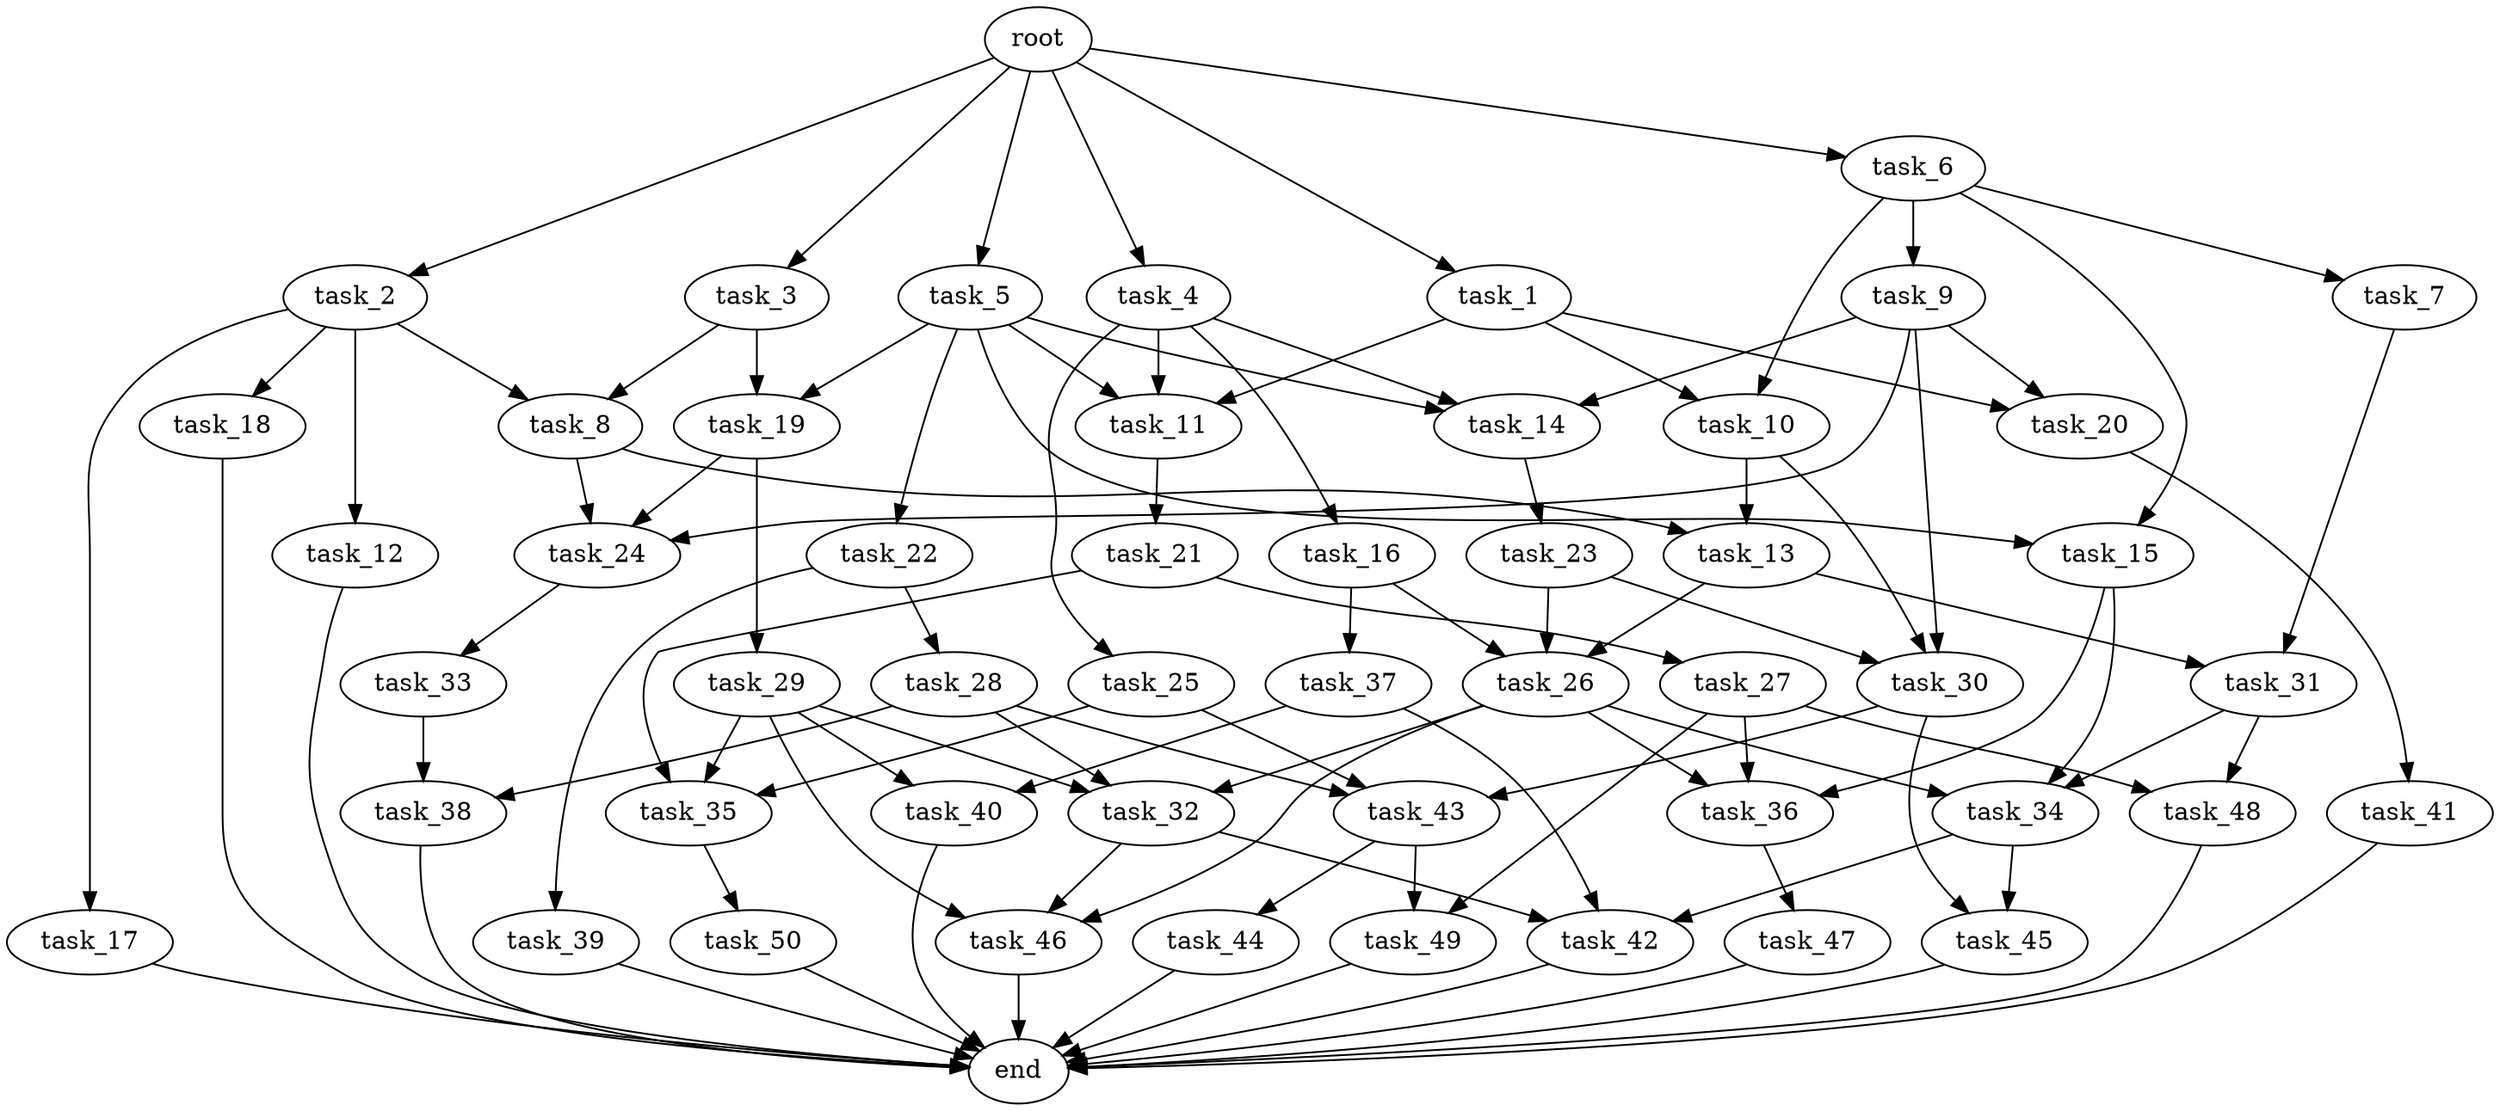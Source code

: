 digraph G {
  root [size="0.000000e+00"];
  task_1 [size="8.519666e+10"];
  task_2 [size="5.869229e+10"];
  task_3 [size="8.680866e+10"];
  task_4 [size="9.855675e+09"];
  task_5 [size="3.433608e+10"];
  task_6 [size="8.708356e+10"];
  task_7 [size="3.651932e+10"];
  task_8 [size="4.670912e+10"];
  task_9 [size="4.188608e+10"];
  task_10 [size="5.279137e+10"];
  task_11 [size="5.259959e+10"];
  task_12 [size="7.238451e+10"];
  task_13 [size="3.366098e+10"];
  task_14 [size="3.385139e+10"];
  task_15 [size="4.111458e+09"];
  task_16 [size="5.373224e+09"];
  task_17 [size="5.133507e+10"];
  task_18 [size="5.752300e+10"];
  task_19 [size="7.279580e+10"];
  task_20 [size="8.524067e+10"];
  task_21 [size="6.206136e+10"];
  task_22 [size="8.449816e+10"];
  task_23 [size="2.618756e+10"];
  task_24 [size="5.018578e+10"];
  task_25 [size="3.877418e+10"];
  task_26 [size="6.752396e+10"];
  task_27 [size="3.386503e+10"];
  task_28 [size="8.245747e+10"];
  task_29 [size="7.622308e+10"];
  task_30 [size="5.125475e+10"];
  task_31 [size="2.817967e+10"];
  task_32 [size="7.394771e+10"];
  task_33 [size="8.847867e+10"];
  task_34 [size="8.453222e+10"];
  task_35 [size="7.371205e+10"];
  task_36 [size="5.104700e+10"];
  task_37 [size="1.363167e+10"];
  task_38 [size="2.553821e+10"];
  task_39 [size="4.072812e+10"];
  task_40 [size="2.905518e+10"];
  task_41 [size="2.374034e+10"];
  task_42 [size="3.325029e+10"];
  task_43 [size="4.436754e+10"];
  task_44 [size="8.506887e+10"];
  task_45 [size="5.957001e+10"];
  task_46 [size="3.611758e+10"];
  task_47 [size="7.838759e+10"];
  task_48 [size="6.013742e+10"];
  task_49 [size="7.999434e+10"];
  task_50 [size="9.341622e+10"];
  end [size="0.000000e+00"];

  root -> task_1 [size="1.000000e-12"];
  root -> task_2 [size="1.000000e-12"];
  root -> task_3 [size="1.000000e-12"];
  root -> task_4 [size="1.000000e-12"];
  root -> task_5 [size="1.000000e-12"];
  root -> task_6 [size="1.000000e-12"];
  task_1 -> task_10 [size="2.639569e+08"];
  task_1 -> task_11 [size="1.753320e+08"];
  task_1 -> task_20 [size="4.262034e+08"];
  task_2 -> task_8 [size="2.335456e+08"];
  task_2 -> task_12 [size="7.238451e+08"];
  task_2 -> task_17 [size="5.133507e+08"];
  task_2 -> task_18 [size="5.752300e+08"];
  task_3 -> task_8 [size="2.335456e+08"];
  task_3 -> task_19 [size="3.639790e+08"];
  task_4 -> task_11 [size="1.753320e+08"];
  task_4 -> task_14 [size="1.128380e+08"];
  task_4 -> task_16 [size="5.373224e+07"];
  task_4 -> task_25 [size="3.877418e+08"];
  task_5 -> task_11 [size="1.753320e+08"];
  task_5 -> task_14 [size="1.128380e+08"];
  task_5 -> task_15 [size="2.055729e+07"];
  task_5 -> task_19 [size="3.639790e+08"];
  task_5 -> task_22 [size="8.449816e+08"];
  task_6 -> task_7 [size="3.651932e+08"];
  task_6 -> task_9 [size="4.188608e+08"];
  task_6 -> task_10 [size="2.639569e+08"];
  task_6 -> task_15 [size="2.055729e+07"];
  task_7 -> task_31 [size="1.408984e+08"];
  task_8 -> task_13 [size="1.683049e+08"];
  task_8 -> task_24 [size="1.672859e+08"];
  task_9 -> task_14 [size="1.128380e+08"];
  task_9 -> task_20 [size="4.262034e+08"];
  task_9 -> task_24 [size="1.672859e+08"];
  task_9 -> task_30 [size="1.708492e+08"];
  task_10 -> task_13 [size="1.683049e+08"];
  task_10 -> task_30 [size="1.708492e+08"];
  task_11 -> task_21 [size="6.206136e+08"];
  task_12 -> end [size="1.000000e-12"];
  task_13 -> task_26 [size="2.250799e+08"];
  task_13 -> task_31 [size="1.408984e+08"];
  task_14 -> task_23 [size="2.618756e+08"];
  task_15 -> task_34 [size="2.817741e+08"];
  task_15 -> task_36 [size="1.701567e+08"];
  task_16 -> task_26 [size="2.250799e+08"];
  task_16 -> task_37 [size="1.363167e+08"];
  task_17 -> end [size="1.000000e-12"];
  task_18 -> end [size="1.000000e-12"];
  task_19 -> task_24 [size="1.672859e+08"];
  task_19 -> task_29 [size="7.622308e+08"];
  task_20 -> task_41 [size="2.374034e+08"];
  task_21 -> task_27 [size="3.386503e+08"];
  task_21 -> task_35 [size="2.457068e+08"];
  task_22 -> task_28 [size="8.245747e+08"];
  task_22 -> task_39 [size="4.072812e+08"];
  task_23 -> task_26 [size="2.250799e+08"];
  task_23 -> task_30 [size="1.708492e+08"];
  task_24 -> task_33 [size="8.847867e+08"];
  task_25 -> task_35 [size="2.457068e+08"];
  task_25 -> task_43 [size="1.478918e+08"];
  task_26 -> task_32 [size="2.464924e+08"];
  task_26 -> task_34 [size="2.817741e+08"];
  task_26 -> task_36 [size="1.701567e+08"];
  task_26 -> task_46 [size="1.203919e+08"];
  task_27 -> task_36 [size="1.701567e+08"];
  task_27 -> task_48 [size="3.006871e+08"];
  task_27 -> task_49 [size="3.999717e+08"];
  task_28 -> task_32 [size="2.464924e+08"];
  task_28 -> task_38 [size="1.276911e+08"];
  task_28 -> task_43 [size="1.478918e+08"];
  task_29 -> task_32 [size="2.464924e+08"];
  task_29 -> task_35 [size="2.457068e+08"];
  task_29 -> task_40 [size="1.452759e+08"];
  task_29 -> task_46 [size="1.203919e+08"];
  task_30 -> task_43 [size="1.478918e+08"];
  task_30 -> task_45 [size="2.978501e+08"];
  task_31 -> task_34 [size="2.817741e+08"];
  task_31 -> task_48 [size="3.006871e+08"];
  task_32 -> task_42 [size="1.108343e+08"];
  task_32 -> task_46 [size="1.203919e+08"];
  task_33 -> task_38 [size="1.276911e+08"];
  task_34 -> task_42 [size="1.108343e+08"];
  task_34 -> task_45 [size="2.978501e+08"];
  task_35 -> task_50 [size="9.341622e+08"];
  task_36 -> task_47 [size="7.838759e+08"];
  task_37 -> task_40 [size="1.452759e+08"];
  task_37 -> task_42 [size="1.108343e+08"];
  task_38 -> end [size="1.000000e-12"];
  task_39 -> end [size="1.000000e-12"];
  task_40 -> end [size="1.000000e-12"];
  task_41 -> end [size="1.000000e-12"];
  task_42 -> end [size="1.000000e-12"];
  task_43 -> task_44 [size="8.506887e+08"];
  task_43 -> task_49 [size="3.999717e+08"];
  task_44 -> end [size="1.000000e-12"];
  task_45 -> end [size="1.000000e-12"];
  task_46 -> end [size="1.000000e-12"];
  task_47 -> end [size="1.000000e-12"];
  task_48 -> end [size="1.000000e-12"];
  task_49 -> end [size="1.000000e-12"];
  task_50 -> end [size="1.000000e-12"];
}
